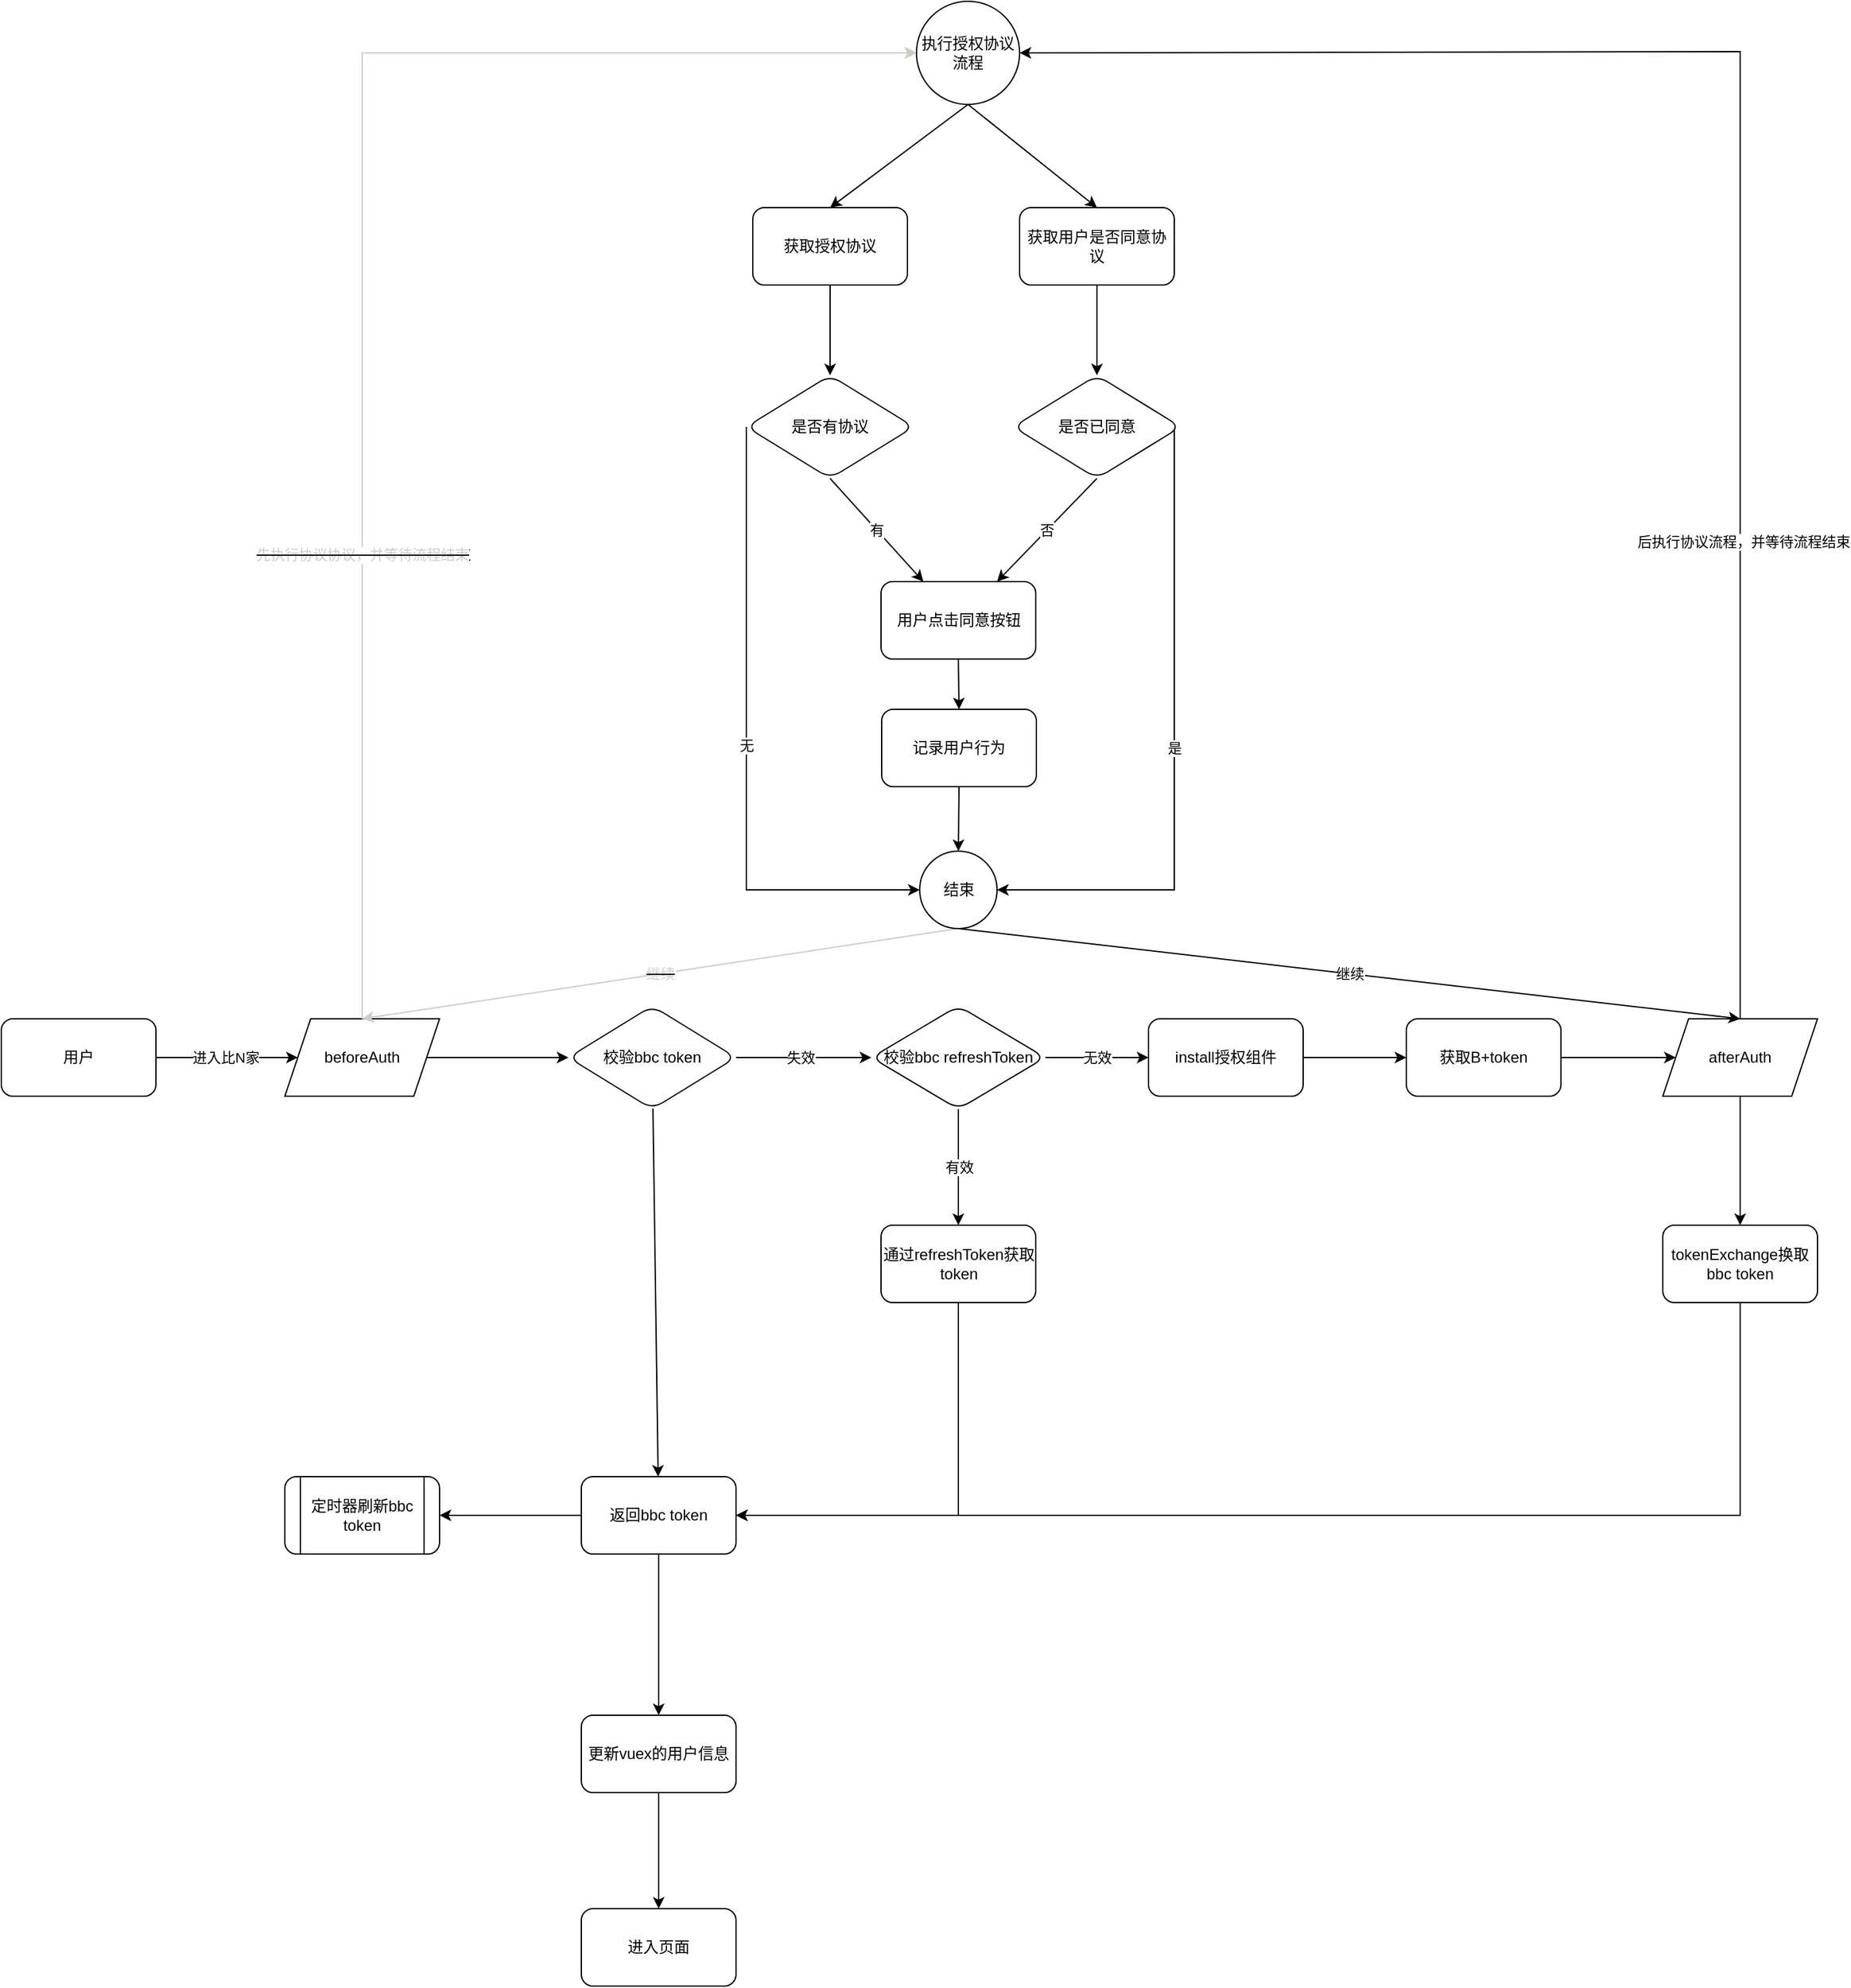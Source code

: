 <mxfile version="20.0.1" type="github">
  <diagram name="Page-1" id="c7558073-3199-34d8-9f00-42111426c3f3">
    <mxGraphModel dx="2488" dy="1963" grid="1" gridSize="10" guides="1" tooltips="1" connect="1" arrows="1" fold="1" page="1" pageScale="1" pageWidth="826" pageHeight="1169" background="none" math="0" shadow="0">
      <root>
        <mxCell id="0" />
        <mxCell id="1" parent="0" />
        <mxCell id="HqAwssTEMYZ0uMBS92Lc-100" value="" style="edgeStyle=none;rounded=0;orthogonalLoop=1;jettySize=auto;html=1;entryX=0;entryY=0.5;entryDx=0;entryDy=0;" parent="1" source="HqAwssTEMYZ0uMBS92Lc-96" target="VTwht14kuCr5fn5dZfqU-14" edge="1">
          <mxGeometry relative="1" as="geometry">
            <mxPoint x="100" y="160" as="targetPoint" />
          </mxGeometry>
        </mxCell>
        <mxCell id="HqAwssTEMYZ0uMBS92Lc-103" value="进入比N家" style="edgeLabel;html=1;align=center;verticalAlign=middle;resizable=0;points=[];" parent="HqAwssTEMYZ0uMBS92Lc-100" vertex="1" connectable="0">
          <mxGeometry x="-0.28" y="-2" relative="1" as="geometry">
            <mxPoint x="14" y="-2" as="offset" />
          </mxGeometry>
        </mxCell>
        <mxCell id="HqAwssTEMYZ0uMBS92Lc-96" value="用户" style="rounded=1;whiteSpace=wrap;html=1;" parent="1" vertex="1">
          <mxGeometry x="-170" y="130" width="120" height="60" as="geometry" />
        </mxCell>
        <mxCell id="HqAwssTEMYZ0uMBS92Lc-102" value="" style="edgeStyle=none;rounded=0;orthogonalLoop=1;jettySize=auto;html=1;" parent="1" source="HqAwssTEMYZ0uMBS92Lc-99" target="HqAwssTEMYZ0uMBS92Lc-101" edge="1">
          <mxGeometry relative="1" as="geometry" />
        </mxCell>
        <mxCell id="HqAwssTEMYZ0uMBS92Lc-104" value="失效" style="edgeLabel;html=1;align=center;verticalAlign=middle;resizable=0;points=[];" parent="HqAwssTEMYZ0uMBS92Lc-102" vertex="1" connectable="0">
          <mxGeometry x="-0.352" y="-3" relative="1" as="geometry">
            <mxPoint x="16" y="-3" as="offset" />
          </mxGeometry>
        </mxCell>
        <mxCell id="HqAwssTEMYZ0uMBS92Lc-106" value="" style="edgeStyle=none;rounded=0;orthogonalLoop=1;jettySize=auto;html=1;" parent="1" source="HqAwssTEMYZ0uMBS92Lc-99" target="HqAwssTEMYZ0uMBS92Lc-105" edge="1">
          <mxGeometry relative="1" as="geometry" />
        </mxCell>
        <mxCell id="HqAwssTEMYZ0uMBS92Lc-99" value="&lt;span style=&quot;color: rgb(0, 0, 0); font-family: Helvetica; font-size: 12px; font-style: normal; font-variant-ligatures: normal; font-variant-caps: normal; font-weight: 400; letter-spacing: normal; orphans: 2; text-align: center; text-indent: 0px; text-transform: none; widows: 2; word-spacing: 0px; -webkit-text-stroke-width: 0px; background-color: rgb(248, 249, 250); text-decoration-thickness: initial; text-decoration-style: initial; text-decoration-color: initial; float: none; display: inline !important;&quot;&gt;校验bbc token&lt;/span&gt;" style="rhombus;whiteSpace=wrap;html=1;rounded=1;" parent="1" vertex="1">
          <mxGeometry x="270" y="120" width="130" height="80" as="geometry" />
        </mxCell>
        <mxCell id="HqAwssTEMYZ0uMBS92Lc-110" value="无效" style="edgeStyle=none;rounded=0;orthogonalLoop=1;jettySize=auto;html=1;entryX=0;entryY=0.5;entryDx=0;entryDy=0;" parent="1" source="HqAwssTEMYZ0uMBS92Lc-101" target="HqAwssTEMYZ0uMBS92Lc-114" edge="1">
          <mxGeometry relative="1" as="geometry">
            <mxPoint x="720" y="160" as="targetPoint" />
            <Array as="points">
              <mxPoint x="680" y="160" />
            </Array>
          </mxGeometry>
        </mxCell>
        <mxCell id="HqAwssTEMYZ0uMBS92Lc-112" value="有效" style="edgeStyle=none;rounded=0;orthogonalLoop=1;jettySize=auto;html=1;" parent="1" source="HqAwssTEMYZ0uMBS92Lc-101" target="HqAwssTEMYZ0uMBS92Lc-111" edge="1">
          <mxGeometry relative="1" as="geometry" />
        </mxCell>
        <mxCell id="HqAwssTEMYZ0uMBS92Lc-101" value="校验bbc refreshToken" style="rhombus;whiteSpace=wrap;html=1;rounded=1;" parent="1" vertex="1">
          <mxGeometry x="505" y="120" width="135" height="80" as="geometry" />
        </mxCell>
        <mxCell id="HqAwssTEMYZ0uMBS92Lc-108" value="" style="edgeStyle=none;rounded=0;orthogonalLoop=1;jettySize=auto;html=1;startArrow=none;exitX=0.5;exitY=1;exitDx=0;exitDy=0;" parent="1" source="HqAwssTEMYZ0uMBS92Lc-105" target="HqAwssTEMYZ0uMBS92Lc-107" edge="1">
          <mxGeometry relative="1" as="geometry" />
        </mxCell>
        <mxCell id="VTwht14kuCr5fn5dZfqU-7" style="edgeStyle=orthogonalEdgeStyle;rounded=0;orthogonalLoop=1;jettySize=auto;html=1;exitX=0;exitY=0.5;exitDx=0;exitDy=0;entryX=1;entryY=0.5;entryDx=0;entryDy=0;" edge="1" parent="1" source="HqAwssTEMYZ0uMBS92Lc-105" target="HqAwssTEMYZ0uMBS92Lc-121">
          <mxGeometry relative="1" as="geometry" />
        </mxCell>
        <mxCell id="HqAwssTEMYZ0uMBS92Lc-105" value="返回bbc token" style="whiteSpace=wrap;html=1;rounded=1;" parent="1" vertex="1">
          <mxGeometry x="280" y="485" width="120" height="60" as="geometry" />
        </mxCell>
        <mxCell id="VTwht14kuCr5fn5dZfqU-4" style="edgeStyle=orthogonalEdgeStyle;rounded=0;orthogonalLoop=1;jettySize=auto;html=1;exitX=0.5;exitY=1;exitDx=0;exitDy=0;" edge="1" parent="1" source="HqAwssTEMYZ0uMBS92Lc-107" target="HqAwssTEMYZ0uMBS92Lc-124">
          <mxGeometry relative="1" as="geometry" />
        </mxCell>
        <mxCell id="HqAwssTEMYZ0uMBS92Lc-107" value="更新vuex的用户信息" style="whiteSpace=wrap;html=1;rounded=1;" parent="1" vertex="1">
          <mxGeometry x="280" y="670" width="120" height="60" as="geometry" />
        </mxCell>
        <mxCell id="VTwht14kuCr5fn5dZfqU-2" style="edgeStyle=orthogonalEdgeStyle;rounded=0;orthogonalLoop=1;jettySize=auto;html=1;exitX=0.5;exitY=1;exitDx=0;exitDy=0;entryX=1;entryY=0.5;entryDx=0;entryDy=0;" edge="1" parent="1" source="HqAwssTEMYZ0uMBS92Lc-111" target="HqAwssTEMYZ0uMBS92Lc-105">
          <mxGeometry relative="1" as="geometry">
            <Array as="points">
              <mxPoint x="573" y="515" />
            </Array>
          </mxGeometry>
        </mxCell>
        <mxCell id="HqAwssTEMYZ0uMBS92Lc-111" value="通过refreshToken获取token" style="whiteSpace=wrap;html=1;rounded=1;" parent="1" vertex="1">
          <mxGeometry x="512.5" y="290" width="120" height="60" as="geometry" />
        </mxCell>
        <mxCell id="HqAwssTEMYZ0uMBS92Lc-116" value="" style="edgeStyle=none;rounded=0;orthogonalLoop=1;jettySize=auto;html=1;" parent="1" source="HqAwssTEMYZ0uMBS92Lc-114" target="HqAwssTEMYZ0uMBS92Lc-115" edge="1">
          <mxGeometry relative="1" as="geometry" />
        </mxCell>
        <mxCell id="HqAwssTEMYZ0uMBS92Lc-114" value="install授权组件" style="rounded=1;whiteSpace=wrap;html=1;" parent="1" vertex="1">
          <mxGeometry x="720" y="130" width="120" height="60" as="geometry" />
        </mxCell>
        <mxCell id="HqAwssTEMYZ0uMBS92Lc-118" value="" style="edgeStyle=none;rounded=0;orthogonalLoop=1;jettySize=auto;html=1;exitX=0.5;exitY=1;exitDx=0;exitDy=0;" parent="1" source="VTwht14kuCr5fn5dZfqU-18" target="HqAwssTEMYZ0uMBS92Lc-117" edge="1">
          <mxGeometry relative="1" as="geometry" />
        </mxCell>
        <mxCell id="VTwht14kuCr5fn5dZfqU-19" style="edgeStyle=none;rounded=0;orthogonalLoop=1;jettySize=auto;html=1;exitX=1;exitY=0.5;exitDx=0;exitDy=0;" edge="1" parent="1" source="HqAwssTEMYZ0uMBS92Lc-115" target="VTwht14kuCr5fn5dZfqU-18">
          <mxGeometry relative="1" as="geometry" />
        </mxCell>
        <mxCell id="HqAwssTEMYZ0uMBS92Lc-115" value="获取B+token" style="whiteSpace=wrap;html=1;rounded=1;" parent="1" vertex="1">
          <mxGeometry x="920" y="130" width="120" height="60" as="geometry" />
        </mxCell>
        <mxCell id="VTwht14kuCr5fn5dZfqU-3" style="edgeStyle=orthogonalEdgeStyle;rounded=0;orthogonalLoop=1;jettySize=auto;html=1;exitX=0.5;exitY=1;exitDx=0;exitDy=0;entryX=1;entryY=0.5;entryDx=0;entryDy=0;" edge="1" parent="1" source="HqAwssTEMYZ0uMBS92Lc-117" target="HqAwssTEMYZ0uMBS92Lc-105">
          <mxGeometry relative="1" as="geometry" />
        </mxCell>
        <mxCell id="HqAwssTEMYZ0uMBS92Lc-117" value="tokenExchange换取bbc token" style="whiteSpace=wrap;html=1;rounded=1;" parent="1" vertex="1">
          <mxGeometry x="1119" y="290" width="120" height="60" as="geometry" />
        </mxCell>
        <mxCell id="HqAwssTEMYZ0uMBS92Lc-124" value="进入页面" style="rounded=1;whiteSpace=wrap;html=1;" parent="1" vertex="1">
          <mxGeometry x="280" y="820" width="120" height="60" as="geometry" />
        </mxCell>
        <mxCell id="HqAwssTEMYZ0uMBS92Lc-121" value="定时器刷新bbc token" style="shape=process;whiteSpace=wrap;html=1;backgroundOutline=1;rounded=1;" parent="1" vertex="1">
          <mxGeometry x="50" y="485" width="120" height="60" as="geometry" />
        </mxCell>
        <mxCell id="VTwht14kuCr5fn5dZfqU-29" style="edgeStyle=none;rounded=0;orthogonalLoop=1;jettySize=auto;html=1;exitX=0.5;exitY=1;exitDx=0;exitDy=0;entryX=0.5;entryY=0;entryDx=0;entryDy=0;" edge="1" parent="1" source="VTwht14kuCr5fn5dZfqU-8" target="VTwht14kuCr5fn5dZfqU-11">
          <mxGeometry relative="1" as="geometry" />
        </mxCell>
        <mxCell id="VTwht14kuCr5fn5dZfqU-8" value="获取授权协议" style="rounded=1;whiteSpace=wrap;html=1;" vertex="1" parent="1">
          <mxGeometry x="413" y="-499" width="120" height="60" as="geometry" />
        </mxCell>
        <mxCell id="VTwht14kuCr5fn5dZfqU-30" style="edgeStyle=none;rounded=0;orthogonalLoop=1;jettySize=auto;html=1;exitX=0.5;exitY=1;exitDx=0;exitDy=0;" edge="1" parent="1" source="VTwht14kuCr5fn5dZfqU-9" target="VTwht14kuCr5fn5dZfqU-12">
          <mxGeometry relative="1" as="geometry" />
        </mxCell>
        <mxCell id="VTwht14kuCr5fn5dZfqU-9" value="获取用户是否同意协议" style="rounded=1;whiteSpace=wrap;html=1;" vertex="1" parent="1">
          <mxGeometry x="620" y="-499" width="120" height="60" as="geometry" />
        </mxCell>
        <mxCell id="VTwht14kuCr5fn5dZfqU-31" value="有" style="edgeStyle=none;rounded=0;orthogonalLoop=1;jettySize=auto;html=1;exitX=0.5;exitY=1;exitDx=0;exitDy=0;" edge="1" parent="1" source="VTwht14kuCr5fn5dZfqU-11" target="VTwht14kuCr5fn5dZfqU-13">
          <mxGeometry relative="1" as="geometry" />
        </mxCell>
        <mxCell id="VTwht14kuCr5fn5dZfqU-35" value="无" style="edgeStyle=none;rounded=0;orthogonalLoop=1;jettySize=auto;html=1;entryX=0;entryY=0.5;entryDx=0;entryDy=0;exitX=0;exitY=0.5;exitDx=0;exitDy=0;" edge="1" parent="1" source="VTwht14kuCr5fn5dZfqU-11" target="VTwht14kuCr5fn5dZfqU-33">
          <mxGeometry relative="1" as="geometry">
            <mxPoint x="408" y="-329" as="sourcePoint" />
            <Array as="points">
              <mxPoint x="408" y="30" />
            </Array>
          </mxGeometry>
        </mxCell>
        <mxCell id="VTwht14kuCr5fn5dZfqU-11" value="&lt;span style=&quot;color: rgb(0, 0, 0); font-family: Helvetica; font-size: 12px; font-style: normal; font-variant-ligatures: normal; font-variant-caps: normal; font-weight: 400; letter-spacing: normal; orphans: 2; text-align: center; text-indent: 0px; text-transform: none; widows: 2; word-spacing: 0px; -webkit-text-stroke-width: 0px; background-color: rgb(248, 249, 250); text-decoration-thickness: initial; text-decoration-style: initial; text-decoration-color: initial; float: none; display: inline !important;&quot;&gt;是否有协议&lt;/span&gt;" style="rhombus;whiteSpace=wrap;html=1;rounded=1;" vertex="1" parent="1">
          <mxGeometry x="408" y="-369" width="130" height="80" as="geometry" />
        </mxCell>
        <mxCell id="VTwht14kuCr5fn5dZfqU-32" value="否" style="edgeStyle=none;rounded=0;orthogonalLoop=1;jettySize=auto;html=1;exitX=0.5;exitY=1;exitDx=0;exitDy=0;entryX=0.75;entryY=0;entryDx=0;entryDy=0;" edge="1" parent="1" source="VTwht14kuCr5fn5dZfqU-12" target="VTwht14kuCr5fn5dZfqU-13">
          <mxGeometry relative="1" as="geometry" />
        </mxCell>
        <mxCell id="VTwht14kuCr5fn5dZfqU-36" value="是" style="edgeStyle=none;rounded=0;orthogonalLoop=1;jettySize=auto;html=1;entryX=1;entryY=0.5;entryDx=0;entryDy=0;" edge="1" parent="1" target="VTwht14kuCr5fn5dZfqU-33">
          <mxGeometry relative="1" as="geometry">
            <mxPoint x="740" y="-329" as="sourcePoint" />
            <Array as="points">
              <mxPoint x="740" y="30" />
            </Array>
          </mxGeometry>
        </mxCell>
        <mxCell id="VTwht14kuCr5fn5dZfqU-12" value="&lt;span style=&quot;color: rgb(0, 0, 0); font-family: Helvetica; font-size: 12px; font-style: normal; font-variant-ligatures: normal; font-variant-caps: normal; font-weight: 400; letter-spacing: normal; orphans: 2; text-align: center; text-indent: 0px; text-transform: none; widows: 2; word-spacing: 0px; -webkit-text-stroke-width: 0px; background-color: rgb(248, 249, 250); text-decoration-thickness: initial; text-decoration-style: initial; text-decoration-color: initial; float: none; display: inline !important;&quot;&gt;是否已同意&lt;/span&gt;" style="rhombus;whiteSpace=wrap;html=1;rounded=1;" vertex="1" parent="1">
          <mxGeometry x="615" y="-369" width="130" height="80" as="geometry" />
        </mxCell>
        <mxCell id="VTwht14kuCr5fn5dZfqU-34" style="edgeStyle=none;rounded=0;orthogonalLoop=1;jettySize=auto;html=1;exitX=0.5;exitY=1;exitDx=0;exitDy=0;entryX=0.5;entryY=0;entryDx=0;entryDy=0;" edge="1" parent="1" source="VTwht14kuCr5fn5dZfqU-13" target="VTwht14kuCr5fn5dZfqU-38">
          <mxGeometry relative="1" as="geometry" />
        </mxCell>
        <mxCell id="VTwht14kuCr5fn5dZfqU-13" value="用户点击同意按钮" style="rounded=1;whiteSpace=wrap;html=1;" vertex="1" parent="1">
          <mxGeometry x="512.5" y="-209" width="120" height="60" as="geometry" />
        </mxCell>
        <mxCell id="VTwht14kuCr5fn5dZfqU-15" style="edgeStyle=none;rounded=0;orthogonalLoop=1;jettySize=auto;html=1;exitX=1;exitY=0.5;exitDx=0;exitDy=0;entryX=0;entryY=0.5;entryDx=0;entryDy=0;" edge="1" parent="1" source="VTwht14kuCr5fn5dZfqU-14" target="HqAwssTEMYZ0uMBS92Lc-99">
          <mxGeometry relative="1" as="geometry" />
        </mxCell>
        <mxCell id="VTwht14kuCr5fn5dZfqU-23" value="&amp;nbsp;先执行协议协议，并等待流程结束" style="edgeStyle=none;rounded=0;orthogonalLoop=1;jettySize=auto;html=1;exitX=0.5;exitY=0;exitDx=0;exitDy=0;entryX=0;entryY=0.5;entryDx=0;entryDy=0;strokeColor=#CCCC00;fillColor=#7D7D7D;" edge="1" parent="1" source="VTwht14kuCr5fn5dZfqU-14" target="VTwht14kuCr5fn5dZfqU-22">
          <mxGeometry x="-0.389" relative="1" as="geometry">
            <Array as="points">
              <mxPoint x="110" y="-619" />
            </Array>
            <mxPoint as="offset" />
          </mxGeometry>
        </mxCell>
        <mxCell id="VTwht14kuCr5fn5dZfqU-14" value="beforeAuth" style="shape=parallelogram;perimeter=parallelogramPerimeter;whiteSpace=wrap;html=1;fixedSize=1;" vertex="1" parent="1">
          <mxGeometry x="50" y="130" width="120" height="60" as="geometry" />
        </mxCell>
        <mxCell id="VTwht14kuCr5fn5dZfqU-24" value="&amp;nbsp;后执行协议流程，并等待流程结束" style="edgeStyle=none;rounded=0;orthogonalLoop=1;jettySize=auto;html=1;exitX=0.5;exitY=0;exitDx=0;exitDy=0;entryX=1;entryY=0.5;entryDx=0;entryDy=0;" edge="1" parent="1" source="VTwht14kuCr5fn5dZfqU-18" target="VTwht14kuCr5fn5dZfqU-22">
          <mxGeometry x="-0.435" y="-1" relative="1" as="geometry">
            <Array as="points">
              <mxPoint x="1179" y="-620" />
            </Array>
            <mxPoint as="offset" />
          </mxGeometry>
        </mxCell>
        <mxCell id="VTwht14kuCr5fn5dZfqU-18" value="afterAuth" style="shape=parallelogram;perimeter=parallelogramPerimeter;whiteSpace=wrap;html=1;fixedSize=1;" vertex="1" parent="1">
          <mxGeometry x="1119" y="130" width="120" height="60" as="geometry" />
        </mxCell>
        <mxCell id="VTwht14kuCr5fn5dZfqU-27" style="edgeStyle=none;rounded=0;orthogonalLoop=1;jettySize=auto;html=1;exitX=0.5;exitY=1;exitDx=0;exitDy=0;entryX=0.5;entryY=0;entryDx=0;entryDy=0;" edge="1" parent="1" source="VTwht14kuCr5fn5dZfqU-22" target="VTwht14kuCr5fn5dZfqU-8">
          <mxGeometry relative="1" as="geometry" />
        </mxCell>
        <mxCell id="VTwht14kuCr5fn5dZfqU-28" style="edgeStyle=none;rounded=0;orthogonalLoop=1;jettySize=auto;html=1;exitX=0.5;exitY=1;exitDx=0;exitDy=0;entryX=0.5;entryY=0;entryDx=0;entryDy=0;" edge="1" parent="1" source="VTwht14kuCr5fn5dZfqU-22" target="VTwht14kuCr5fn5dZfqU-9">
          <mxGeometry relative="1" as="geometry" />
        </mxCell>
        <mxCell id="VTwht14kuCr5fn5dZfqU-22" value="执行授权协议流程" style="ellipse;whiteSpace=wrap;html=1;aspect=fixed;" vertex="1" parent="1">
          <mxGeometry x="540" y="-659" width="80" height="80" as="geometry" />
        </mxCell>
        <mxCell id="VTwht14kuCr5fn5dZfqU-40" value="&lt;del&gt;&lt;font color=&quot;#cccccc&quot;&gt;继续&lt;/font&gt;&lt;/del&gt;" style="edgeStyle=none;rounded=0;orthogonalLoop=1;jettySize=auto;html=1;exitX=0.5;exitY=1;exitDx=0;exitDy=0;entryX=0.5;entryY=0;entryDx=0;entryDy=0;strokeColor=#CCCCCC;" edge="1" parent="1" source="VTwht14kuCr5fn5dZfqU-33" target="VTwht14kuCr5fn5dZfqU-14">
          <mxGeometry relative="1" as="geometry" />
        </mxCell>
        <mxCell id="VTwht14kuCr5fn5dZfqU-41" value="继续" style="edgeStyle=none;rounded=0;orthogonalLoop=1;jettySize=auto;html=1;exitX=0.5;exitY=1;exitDx=0;exitDy=0;entryX=0.5;entryY=0;entryDx=0;entryDy=0;" edge="1" parent="1" source="VTwht14kuCr5fn5dZfqU-33" target="VTwht14kuCr5fn5dZfqU-18">
          <mxGeometry relative="1" as="geometry" />
        </mxCell>
        <mxCell id="VTwht14kuCr5fn5dZfqU-33" value="结束" style="ellipse;whiteSpace=wrap;html=1;aspect=fixed;" vertex="1" parent="1">
          <mxGeometry x="542.5" width="60" height="60" as="geometry" />
        </mxCell>
        <mxCell id="VTwht14kuCr5fn5dZfqU-39" style="edgeStyle=none;rounded=0;orthogonalLoop=1;jettySize=auto;html=1;exitX=0.5;exitY=1;exitDx=0;exitDy=0;entryX=0.5;entryY=0;entryDx=0;entryDy=0;" edge="1" parent="1" source="VTwht14kuCr5fn5dZfqU-38" target="VTwht14kuCr5fn5dZfqU-33">
          <mxGeometry relative="1" as="geometry" />
        </mxCell>
        <mxCell id="VTwht14kuCr5fn5dZfqU-38" value="记录用户行为" style="rounded=1;whiteSpace=wrap;html=1;" vertex="1" parent="1">
          <mxGeometry x="513" y="-110" width="120" height="60" as="geometry" />
        </mxCell>
        <mxCell id="VTwht14kuCr5fn5dZfqU-43" value="&lt;del&gt;&lt;font color=&quot;#cccccc&quot;&gt;先执行协议协议，并等待流程结束&lt;/font&gt;&lt;/del&gt;" style="edgeStyle=none;rounded=0;orthogonalLoop=1;jettySize=auto;html=1;exitX=0.5;exitY=0;exitDx=0;exitDy=0;entryX=0;entryY=0.5;entryDx=0;entryDy=0;strokeColor=#CCCCCC;fillColor=#7D7D7D;" edge="1" parent="1">
          <mxGeometry x="-0.389" relative="1" as="geometry">
            <mxPoint x="110" y="130" as="sourcePoint" />
            <mxPoint x="540" y="-619" as="targetPoint" />
            <Array as="points">
              <mxPoint x="110" y="-619" />
            </Array>
            <mxPoint as="offset" />
          </mxGeometry>
        </mxCell>
      </root>
    </mxGraphModel>
  </diagram>
</mxfile>
